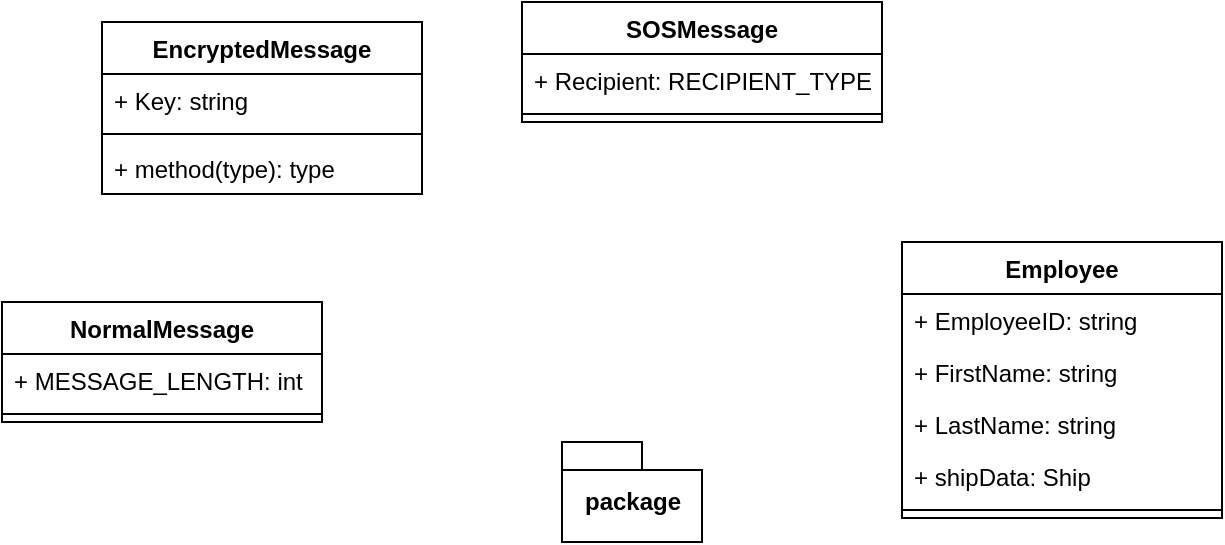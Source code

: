 <mxfile version="17.2.4" type="device"><diagram id="TbBO6vk4nTLV004NzveU" name="Page-1"><mxGraphModel dx="1038" dy="641" grid="1" gridSize="10" guides="1" tooltips="1" connect="1" arrows="1" fold="1" page="1" pageScale="1" pageWidth="850" pageHeight="1100" math="0" shadow="0"><root><mxCell id="0"/><mxCell id="1" parent="0"/><mxCell id="w3hjDTiOp9T9BmGMhdes-1" value="package" style="shape=folder;fontStyle=1;spacingTop=10;tabWidth=40;tabHeight=14;tabPosition=left;html=1;" vertex="1" parent="1"><mxGeometry x="390" y="310" width="70" height="50" as="geometry"/></mxCell><mxCell id="w3hjDTiOp9T9BmGMhdes-2" value="SOSMessage" style="swimlane;fontStyle=1;align=center;verticalAlign=top;childLayout=stackLayout;horizontal=1;startSize=26;horizontalStack=0;resizeParent=1;resizeParentMax=0;resizeLast=0;collapsible=1;marginBottom=0;" vertex="1" parent="1"><mxGeometry x="370" y="90" width="180" height="60" as="geometry"/></mxCell><mxCell id="w3hjDTiOp9T9BmGMhdes-3" value="+ Recipient: RECIPIENT_TYPE" style="text;strokeColor=none;fillColor=none;align=left;verticalAlign=top;spacingLeft=4;spacingRight=4;overflow=hidden;rotatable=0;points=[[0,0.5],[1,0.5]];portConstraint=eastwest;" vertex="1" parent="w3hjDTiOp9T9BmGMhdes-2"><mxGeometry y="26" width="180" height="26" as="geometry"/></mxCell><mxCell id="w3hjDTiOp9T9BmGMhdes-4" value="" style="line;strokeWidth=1;fillColor=none;align=left;verticalAlign=middle;spacingTop=-1;spacingLeft=3;spacingRight=3;rotatable=0;labelPosition=right;points=[];portConstraint=eastwest;" vertex="1" parent="w3hjDTiOp9T9BmGMhdes-2"><mxGeometry y="52" width="180" height="8" as="geometry"/></mxCell><mxCell id="w3hjDTiOp9T9BmGMhdes-6" value="EncryptedMessage" style="swimlane;fontStyle=1;align=center;verticalAlign=top;childLayout=stackLayout;horizontal=1;startSize=26;horizontalStack=0;resizeParent=1;resizeParentMax=0;resizeLast=0;collapsible=1;marginBottom=0;" vertex="1" parent="1"><mxGeometry x="160" y="100" width="160" height="86" as="geometry"/></mxCell><mxCell id="w3hjDTiOp9T9BmGMhdes-7" value="+ Key: string" style="text;strokeColor=none;fillColor=none;align=left;verticalAlign=top;spacingLeft=4;spacingRight=4;overflow=hidden;rotatable=0;points=[[0,0.5],[1,0.5]];portConstraint=eastwest;" vertex="1" parent="w3hjDTiOp9T9BmGMhdes-6"><mxGeometry y="26" width="160" height="26" as="geometry"/></mxCell><mxCell id="w3hjDTiOp9T9BmGMhdes-8" value="" style="line;strokeWidth=1;fillColor=none;align=left;verticalAlign=middle;spacingTop=-1;spacingLeft=3;spacingRight=3;rotatable=0;labelPosition=right;points=[];portConstraint=eastwest;" vertex="1" parent="w3hjDTiOp9T9BmGMhdes-6"><mxGeometry y="52" width="160" height="8" as="geometry"/></mxCell><mxCell id="w3hjDTiOp9T9BmGMhdes-9" value="+ method(type): type" style="text;strokeColor=none;fillColor=none;align=left;verticalAlign=top;spacingLeft=4;spacingRight=4;overflow=hidden;rotatable=0;points=[[0,0.5],[1,0.5]];portConstraint=eastwest;" vertex="1" parent="w3hjDTiOp9T9BmGMhdes-6"><mxGeometry y="60" width="160" height="26" as="geometry"/></mxCell><mxCell id="w3hjDTiOp9T9BmGMhdes-10" value="NormalMessage" style="swimlane;fontStyle=1;align=center;verticalAlign=top;childLayout=stackLayout;horizontal=1;startSize=26;horizontalStack=0;resizeParent=1;resizeParentMax=0;resizeLast=0;collapsible=1;marginBottom=0;" vertex="1" parent="1"><mxGeometry x="110" y="240" width="160" height="60" as="geometry"/></mxCell><mxCell id="w3hjDTiOp9T9BmGMhdes-11" value="+ MESSAGE_LENGTH: int" style="text;strokeColor=none;fillColor=none;align=left;verticalAlign=top;spacingLeft=4;spacingRight=4;overflow=hidden;rotatable=0;points=[[0,0.5],[1,0.5]];portConstraint=eastwest;" vertex="1" parent="w3hjDTiOp9T9BmGMhdes-10"><mxGeometry y="26" width="160" height="26" as="geometry"/></mxCell><mxCell id="w3hjDTiOp9T9BmGMhdes-12" value="" style="line;strokeWidth=1;fillColor=none;align=left;verticalAlign=middle;spacingTop=-1;spacingLeft=3;spacingRight=3;rotatable=0;labelPosition=right;points=[];portConstraint=eastwest;" vertex="1" parent="w3hjDTiOp9T9BmGMhdes-10"><mxGeometry y="52" width="160" height="8" as="geometry"/></mxCell><mxCell id="w3hjDTiOp9T9BmGMhdes-14" value="Employee" style="swimlane;fontStyle=1;align=center;verticalAlign=top;childLayout=stackLayout;horizontal=1;startSize=26;horizontalStack=0;resizeParent=1;resizeParentMax=0;resizeLast=0;collapsible=1;marginBottom=0;" vertex="1" parent="1"><mxGeometry x="560" y="210" width="160" height="138" as="geometry"/></mxCell><mxCell id="w3hjDTiOp9T9BmGMhdes-15" value="+ EmployeeID: string" style="text;strokeColor=none;fillColor=none;align=left;verticalAlign=top;spacingLeft=4;spacingRight=4;overflow=hidden;rotatable=0;points=[[0,0.5],[1,0.5]];portConstraint=eastwest;" vertex="1" parent="w3hjDTiOp9T9BmGMhdes-14"><mxGeometry y="26" width="160" height="26" as="geometry"/></mxCell><mxCell id="w3hjDTiOp9T9BmGMhdes-20" value="+ FirstName: string" style="text;strokeColor=none;fillColor=none;align=left;verticalAlign=top;spacingLeft=4;spacingRight=4;overflow=hidden;rotatable=0;points=[[0,0.5],[1,0.5]];portConstraint=eastwest;" vertex="1" parent="w3hjDTiOp9T9BmGMhdes-14"><mxGeometry y="52" width="160" height="26" as="geometry"/></mxCell><mxCell id="w3hjDTiOp9T9BmGMhdes-18" value="+ LastName: string" style="text;strokeColor=none;fillColor=none;align=left;verticalAlign=top;spacingLeft=4;spacingRight=4;overflow=hidden;rotatable=0;points=[[0,0.5],[1,0.5]];portConstraint=eastwest;" vertex="1" parent="w3hjDTiOp9T9BmGMhdes-14"><mxGeometry y="78" width="160" height="26" as="geometry"/></mxCell><mxCell id="w3hjDTiOp9T9BmGMhdes-19" value="+ shipData: Ship" style="text;strokeColor=none;fillColor=none;align=left;verticalAlign=top;spacingLeft=4;spacingRight=4;overflow=hidden;rotatable=0;points=[[0,0.5],[1,0.5]];portConstraint=eastwest;" vertex="1" parent="w3hjDTiOp9T9BmGMhdes-14"><mxGeometry y="104" width="160" height="26" as="geometry"/></mxCell><mxCell id="w3hjDTiOp9T9BmGMhdes-16" value="" style="line;strokeWidth=1;fillColor=none;align=left;verticalAlign=middle;spacingTop=-1;spacingLeft=3;spacingRight=3;rotatable=0;labelPosition=right;points=[];portConstraint=eastwest;" vertex="1" parent="w3hjDTiOp9T9BmGMhdes-14"><mxGeometry y="130" width="160" height="8" as="geometry"/></mxCell></root></mxGraphModel></diagram></mxfile>